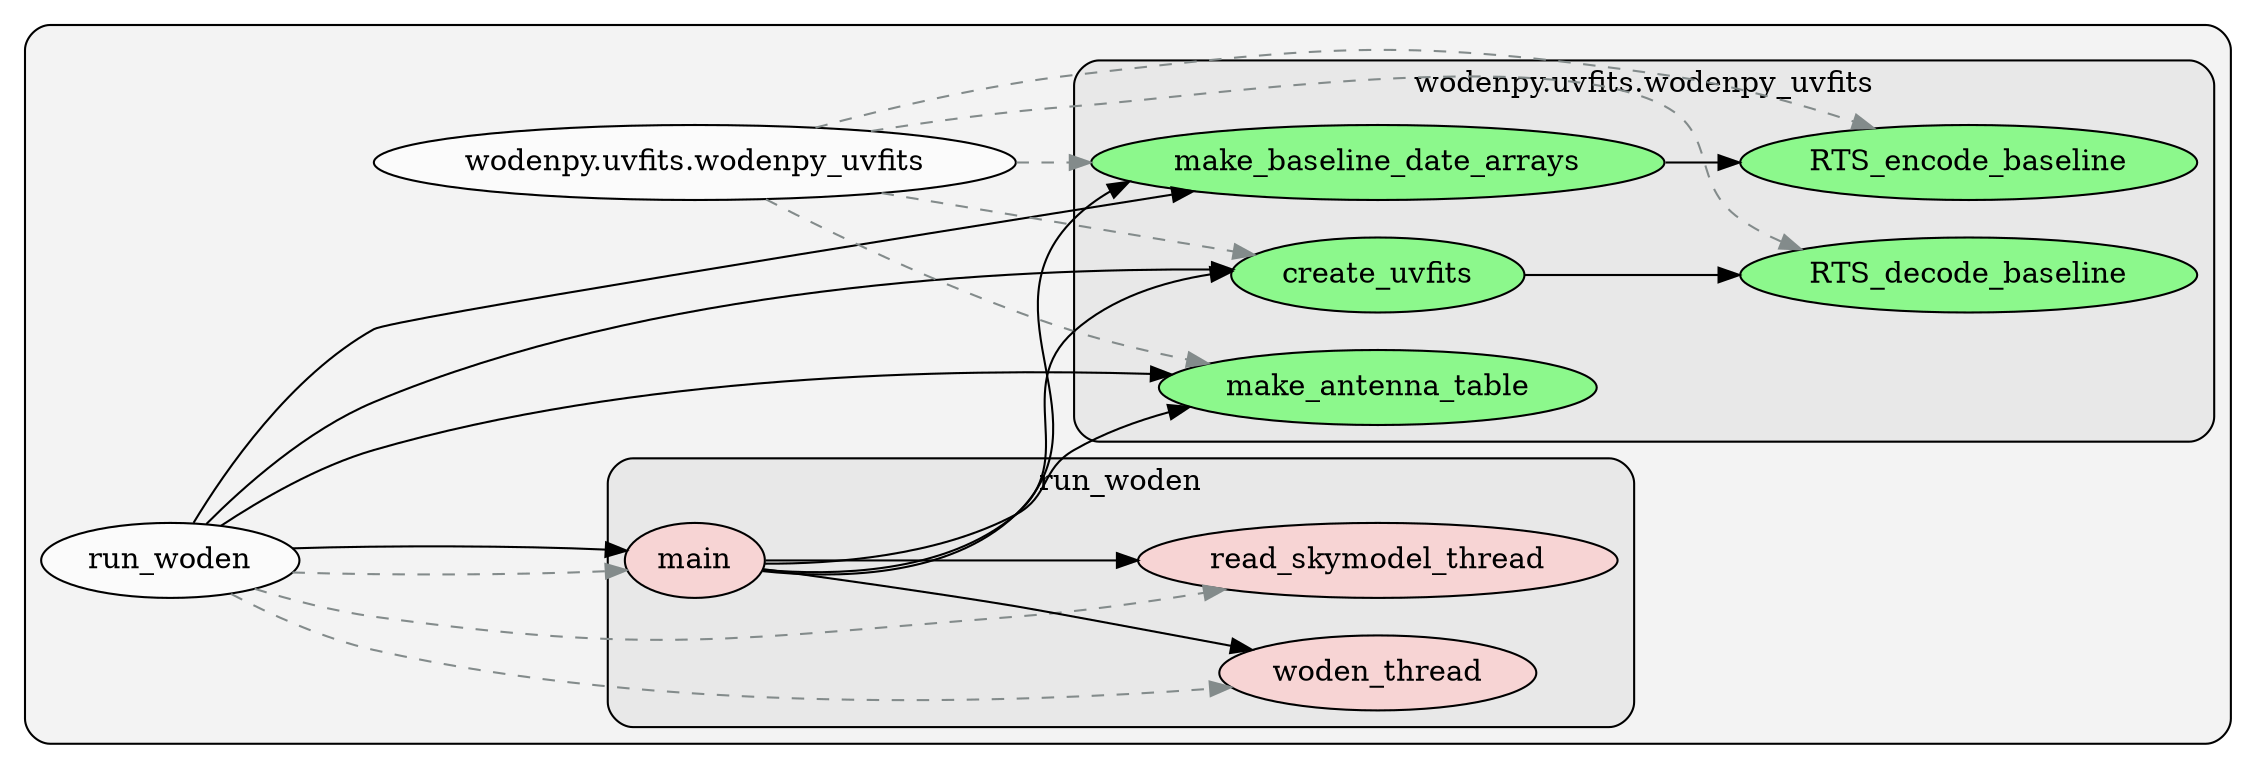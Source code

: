 digraph G {
    graph [rankdir=LR, clusterrank="local"];
    subgraph cluster_G {

        graph [style="filled,rounded", fillcolor="#80808018", label=""];
        run_woden [label="run_woden", style="filled", fillcolor="#ffffffb2", fontcolor="#000000", group="0"];
        wodenpy__uvfits__wodenpy_uvfits [label="wodenpy.uvfits.wodenpy_uvfits", style="filled", fillcolor="#ffffffb2", fontcolor="#000000", group="1"];
        subgraph cluster_run_woden {

            graph [style="filled,rounded", fillcolor="#80808018", label="run_woden"];
            run_woden__main [label="main", style="filled", fillcolor="#feccccb2", fontcolor="#000000", group="0"];
            run_woden__read_skymodel_thread [label="read_skymodel_thread", style="filled", fillcolor="#feccccb2", fontcolor="#000000", group="0"];
            run_woden__woden_thread [label="woden_thread", style="filled", fillcolor="#feccccb2", fontcolor="#000000", group="0"];
        }
        subgraph cluster_wodenpy__uvfits__wodenpy_uvfits {

            graph [style="filled,rounded", fillcolor="#80808018", label="wodenpy.uvfits.wodenpy_uvfits"];
            wodenpy__uvfits__wodenpy_uvfits__RTS_decode_baseline [label="RTS_decode_baseline", style="filled", fillcolor="#65ff65b2", fontcolor="#000000", group="1"];
            wodenpy__uvfits__wodenpy_uvfits__RTS_encode_baseline [label="RTS_encode_baseline", style="filled", fillcolor="#65ff65b2", fontcolor="#000000", group="1"];
            wodenpy__uvfits__wodenpy_uvfits__create_uvfits [label="create_uvfits", style="filled", fillcolor="#65ff65b2", fontcolor="#000000", group="1"];
            wodenpy__uvfits__wodenpy_uvfits__make_antenna_table [label="make_antenna_table", style="filled", fillcolor="#65ff65b2", fontcolor="#000000", group="1"];
            wodenpy__uvfits__wodenpy_uvfits__make_baseline_date_arrays [label="make_baseline_date_arrays", style="filled", fillcolor="#65ff65b2", fontcolor="#000000", group="1"];
        }
    }
        run_woden -> run_woden__main [style="dashed",  color="#838b8b"];
        run_woden -> run_woden__read_skymodel_thread [style="dashed",  color="#838b8b"];
        run_woden -> run_woden__woden_thread [style="dashed",  color="#838b8b"];
        wodenpy__uvfits__wodenpy_uvfits -> wodenpy__uvfits__wodenpy_uvfits__RTS_encode_baseline [style="dashed",  color="#838b8b"];
        wodenpy__uvfits__wodenpy_uvfits -> wodenpy__uvfits__wodenpy_uvfits__RTS_decode_baseline [style="dashed",  color="#838b8b"];
        wodenpy__uvfits__wodenpy_uvfits -> wodenpy__uvfits__wodenpy_uvfits__make_antenna_table [style="dashed",  color="#838b8b"];
        wodenpy__uvfits__wodenpy_uvfits -> wodenpy__uvfits__wodenpy_uvfits__make_baseline_date_arrays [style="dashed",  color="#838b8b"];
        wodenpy__uvfits__wodenpy_uvfits -> wodenpy__uvfits__wodenpy_uvfits__create_uvfits [style="dashed",  color="#838b8b"];
        run_woden -> run_woden__main [style="solid",  color="#000000"];
        run_woden -> wodenpy__uvfits__wodenpy_uvfits__make_antenna_table [style="solid",  color="#000000"];
        run_woden -> wodenpy__uvfits__wodenpy_uvfits__make_baseline_date_arrays [style="solid",  color="#000000"];
        run_woden -> wodenpy__uvfits__wodenpy_uvfits__create_uvfits [style="solid",  color="#000000"];
        run_woden__main -> wodenpy__uvfits__wodenpy_uvfits__make_antenna_table [style="solid",  color="#000000"];
        run_woden__main -> wodenpy__uvfits__wodenpy_uvfits__make_baseline_date_arrays [style="solid",  color="#000000"];
        run_woden__main -> run_woden__read_skymodel_thread [style="solid",  color="#000000"];
        run_woden__main -> wodenpy__uvfits__wodenpy_uvfits__create_uvfits [style="solid",  color="#000000"];
        run_woden__main -> run_woden__woden_thread [style="solid",  color="#000000"];
        wodenpy__uvfits__wodenpy_uvfits__create_uvfits -> wodenpy__uvfits__wodenpy_uvfits__RTS_decode_baseline [style="solid",  color="#000000"];
        wodenpy__uvfits__wodenpy_uvfits__make_baseline_date_arrays -> wodenpy__uvfits__wodenpy_uvfits__RTS_encode_baseline [style="solid",  color="#000000"];
    }
